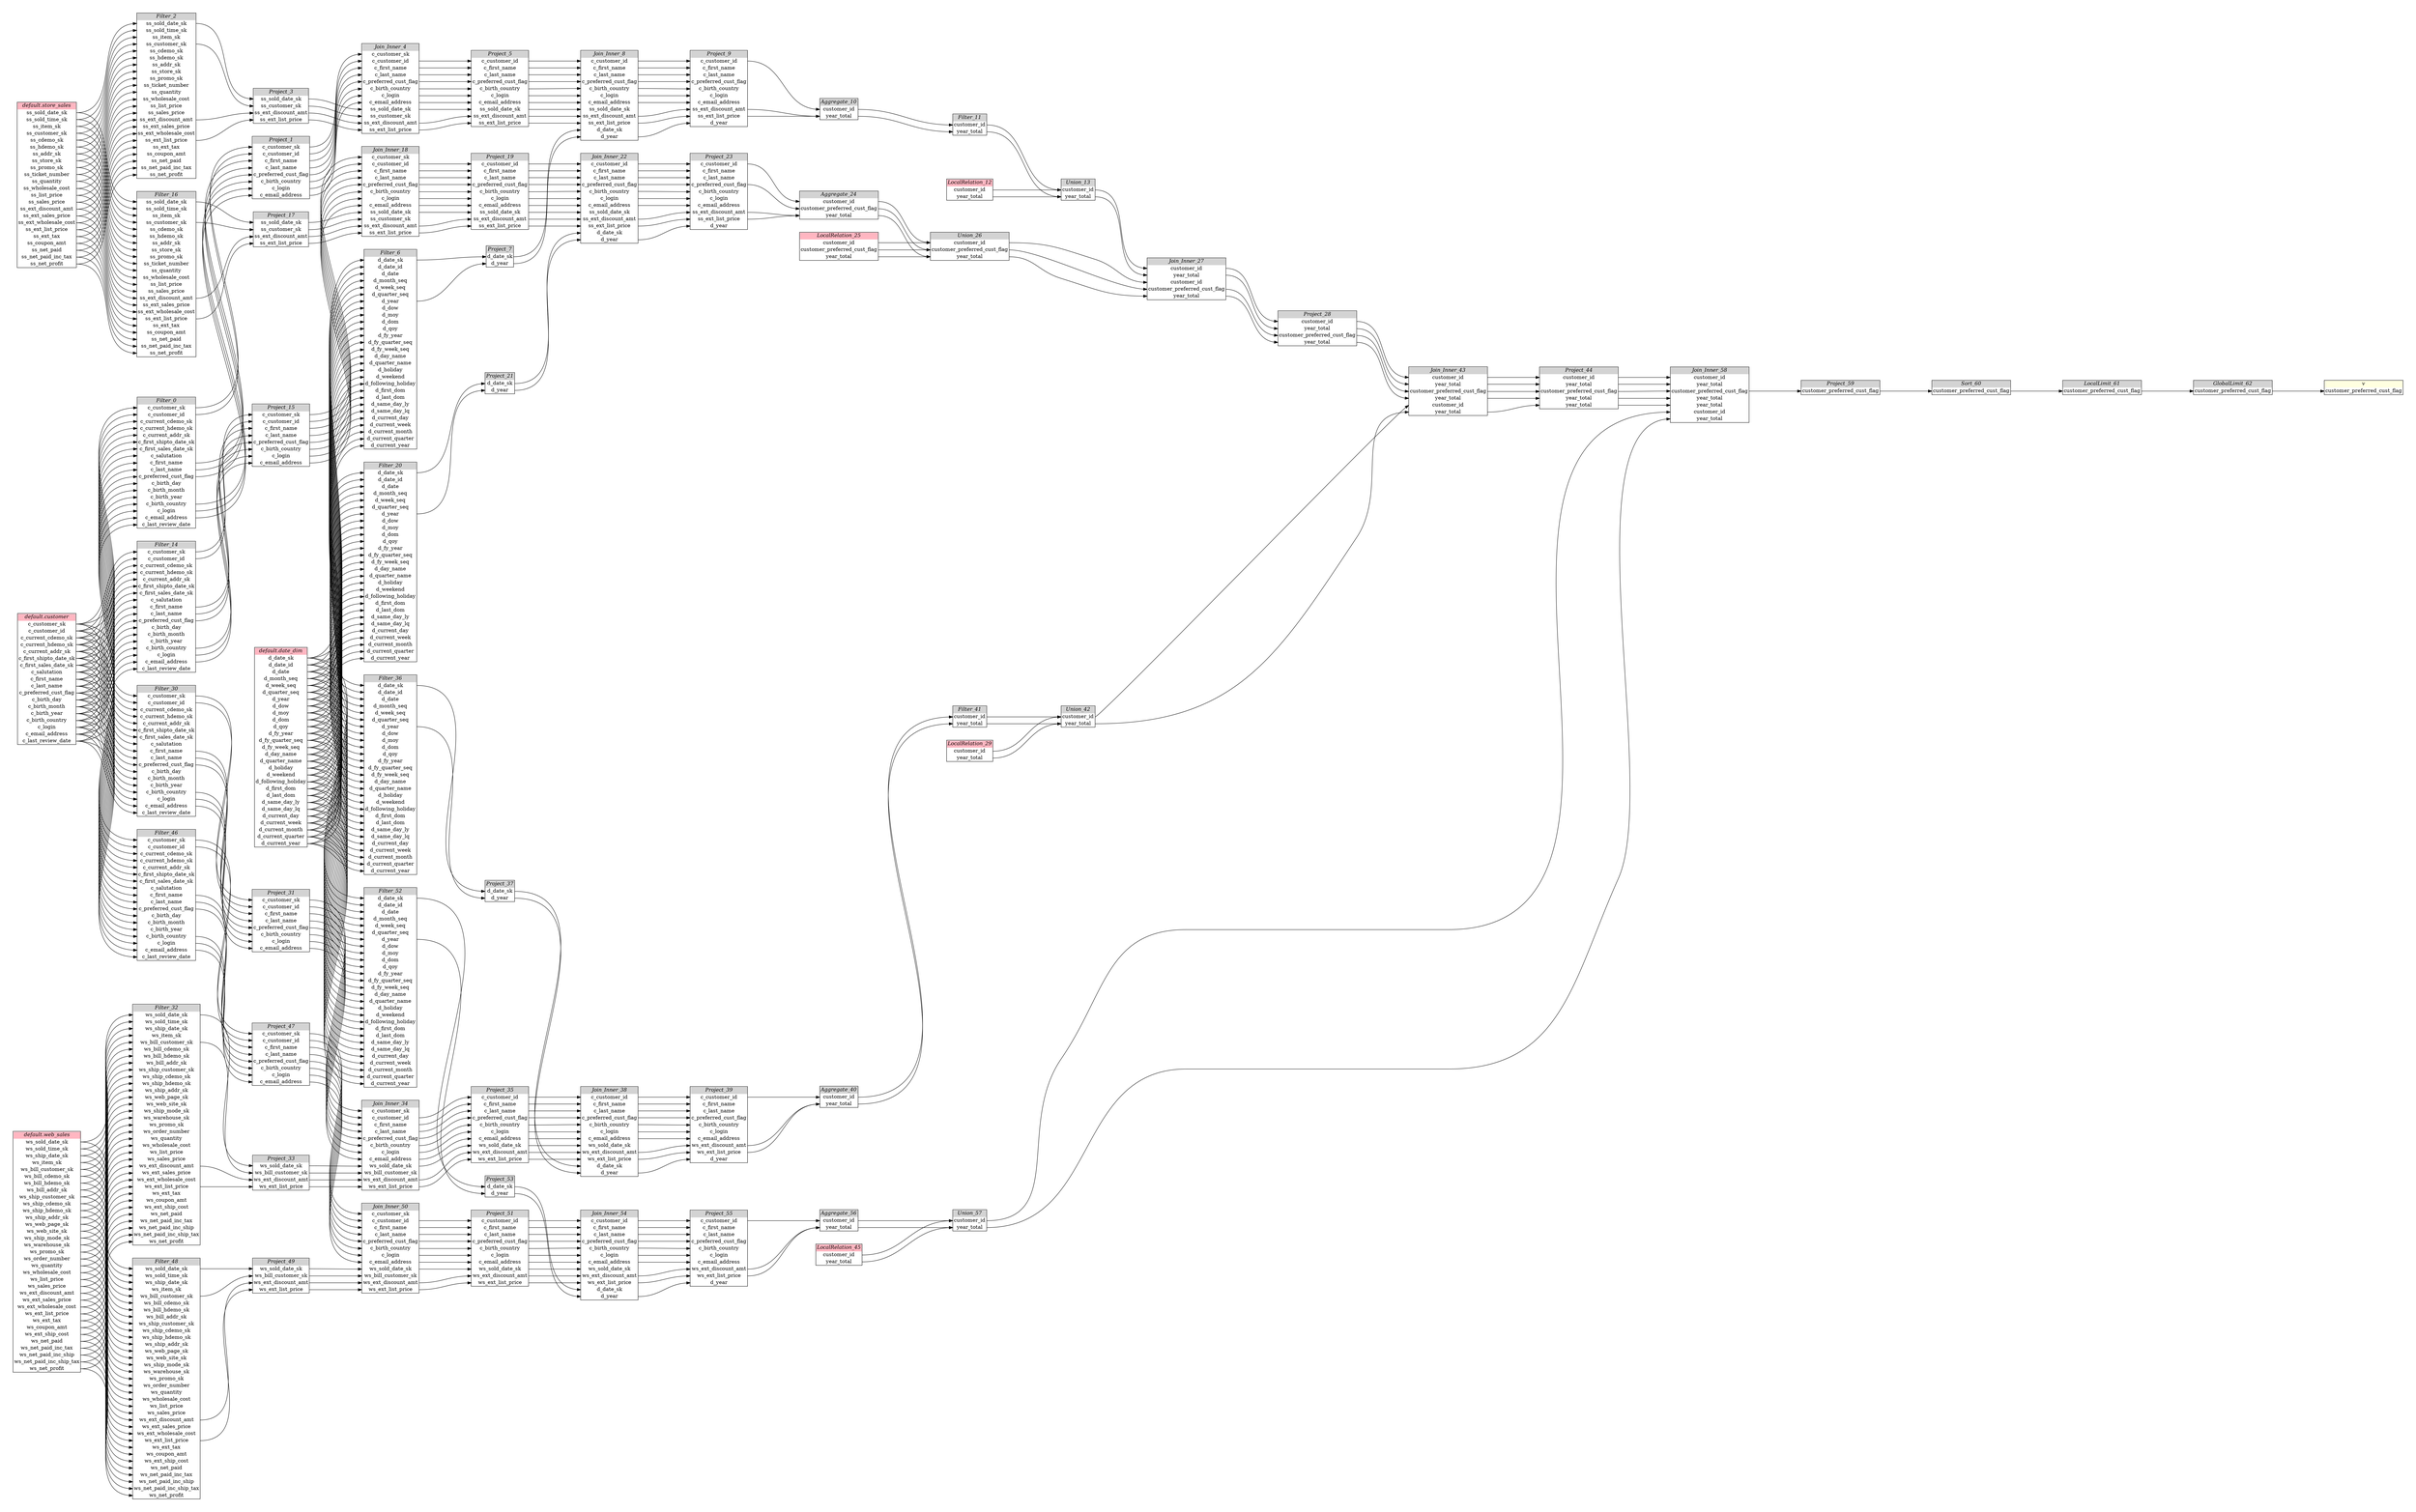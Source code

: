 // Automatically generated by TPCDSFlowTestSuite


digraph {
  graph [pad="0.5", nodesep="0.5", ranksep="2", fontname="Helvetica"];
  node [shape=plain]
  rankdir=LR;

  
"Aggregate_10" [label=<
<table border="1" cellborder="0" cellspacing="0">
  <tr><td bgcolor="lightgray" port="nodeName"><i>Aggregate_10</i></td></tr>
  <tr><td port="0">customer_id</td></tr>
<tr><td port="1">year_total</td></tr>
</table>>];
     

"Aggregate_24" [label=<
<table border="1" cellborder="0" cellspacing="0">
  <tr><td bgcolor="lightgray" port="nodeName"><i>Aggregate_24</i></td></tr>
  <tr><td port="0">customer_id</td></tr>
<tr><td port="1">customer_preferred_cust_flag</td></tr>
<tr><td port="2">year_total</td></tr>
</table>>];
     

"Aggregate_40" [label=<
<table border="1" cellborder="0" cellspacing="0">
  <tr><td bgcolor="lightgray" port="nodeName"><i>Aggregate_40</i></td></tr>
  <tr><td port="0">customer_id</td></tr>
<tr><td port="1">year_total</td></tr>
</table>>];
     

"Aggregate_56" [label=<
<table border="1" cellborder="0" cellspacing="0">
  <tr><td bgcolor="lightgray" port="nodeName"><i>Aggregate_56</i></td></tr>
  <tr><td port="0">customer_id</td></tr>
<tr><td port="1">year_total</td></tr>
</table>>];
     

"Filter_0" [label=<
<table border="1" cellborder="0" cellspacing="0">
  <tr><td bgcolor="lightgray" port="nodeName"><i>Filter_0</i></td></tr>
  <tr><td port="0">c_customer_sk</td></tr>
<tr><td port="1">c_customer_id</td></tr>
<tr><td port="2">c_current_cdemo_sk</td></tr>
<tr><td port="3">c_current_hdemo_sk</td></tr>
<tr><td port="4">c_current_addr_sk</td></tr>
<tr><td port="5">c_first_shipto_date_sk</td></tr>
<tr><td port="6">c_first_sales_date_sk</td></tr>
<tr><td port="7">c_salutation</td></tr>
<tr><td port="8">c_first_name</td></tr>
<tr><td port="9">c_last_name</td></tr>
<tr><td port="10">c_preferred_cust_flag</td></tr>
<tr><td port="11">c_birth_day</td></tr>
<tr><td port="12">c_birth_month</td></tr>
<tr><td port="13">c_birth_year</td></tr>
<tr><td port="14">c_birth_country</td></tr>
<tr><td port="15">c_login</td></tr>
<tr><td port="16">c_email_address</td></tr>
<tr><td port="17">c_last_review_date</td></tr>
</table>>];
     

"Filter_11" [label=<
<table border="1" cellborder="0" cellspacing="0">
  <tr><td bgcolor="lightgray" port="nodeName"><i>Filter_11</i></td></tr>
  <tr><td port="0">customer_id</td></tr>
<tr><td port="1">year_total</td></tr>
</table>>];
     

"Filter_14" [label=<
<table border="1" cellborder="0" cellspacing="0">
  <tr><td bgcolor="lightgray" port="nodeName"><i>Filter_14</i></td></tr>
  <tr><td port="0">c_customer_sk</td></tr>
<tr><td port="1">c_customer_id</td></tr>
<tr><td port="2">c_current_cdemo_sk</td></tr>
<tr><td port="3">c_current_hdemo_sk</td></tr>
<tr><td port="4">c_current_addr_sk</td></tr>
<tr><td port="5">c_first_shipto_date_sk</td></tr>
<tr><td port="6">c_first_sales_date_sk</td></tr>
<tr><td port="7">c_salutation</td></tr>
<tr><td port="8">c_first_name</td></tr>
<tr><td port="9">c_last_name</td></tr>
<tr><td port="10">c_preferred_cust_flag</td></tr>
<tr><td port="11">c_birth_day</td></tr>
<tr><td port="12">c_birth_month</td></tr>
<tr><td port="13">c_birth_year</td></tr>
<tr><td port="14">c_birth_country</td></tr>
<tr><td port="15">c_login</td></tr>
<tr><td port="16">c_email_address</td></tr>
<tr><td port="17">c_last_review_date</td></tr>
</table>>];
     

"Filter_16" [label=<
<table border="1" cellborder="0" cellspacing="0">
  <tr><td bgcolor="lightgray" port="nodeName"><i>Filter_16</i></td></tr>
  <tr><td port="0">ss_sold_date_sk</td></tr>
<tr><td port="1">ss_sold_time_sk</td></tr>
<tr><td port="2">ss_item_sk</td></tr>
<tr><td port="3">ss_customer_sk</td></tr>
<tr><td port="4">ss_cdemo_sk</td></tr>
<tr><td port="5">ss_hdemo_sk</td></tr>
<tr><td port="6">ss_addr_sk</td></tr>
<tr><td port="7">ss_store_sk</td></tr>
<tr><td port="8">ss_promo_sk</td></tr>
<tr><td port="9">ss_ticket_number</td></tr>
<tr><td port="10">ss_quantity</td></tr>
<tr><td port="11">ss_wholesale_cost</td></tr>
<tr><td port="12">ss_list_price</td></tr>
<tr><td port="13">ss_sales_price</td></tr>
<tr><td port="14">ss_ext_discount_amt</td></tr>
<tr><td port="15">ss_ext_sales_price</td></tr>
<tr><td port="16">ss_ext_wholesale_cost</td></tr>
<tr><td port="17">ss_ext_list_price</td></tr>
<tr><td port="18">ss_ext_tax</td></tr>
<tr><td port="19">ss_coupon_amt</td></tr>
<tr><td port="20">ss_net_paid</td></tr>
<tr><td port="21">ss_net_paid_inc_tax</td></tr>
<tr><td port="22">ss_net_profit</td></tr>
</table>>];
     

"Filter_2" [label=<
<table border="1" cellborder="0" cellspacing="0">
  <tr><td bgcolor="lightgray" port="nodeName"><i>Filter_2</i></td></tr>
  <tr><td port="0">ss_sold_date_sk</td></tr>
<tr><td port="1">ss_sold_time_sk</td></tr>
<tr><td port="2">ss_item_sk</td></tr>
<tr><td port="3">ss_customer_sk</td></tr>
<tr><td port="4">ss_cdemo_sk</td></tr>
<tr><td port="5">ss_hdemo_sk</td></tr>
<tr><td port="6">ss_addr_sk</td></tr>
<tr><td port="7">ss_store_sk</td></tr>
<tr><td port="8">ss_promo_sk</td></tr>
<tr><td port="9">ss_ticket_number</td></tr>
<tr><td port="10">ss_quantity</td></tr>
<tr><td port="11">ss_wholesale_cost</td></tr>
<tr><td port="12">ss_list_price</td></tr>
<tr><td port="13">ss_sales_price</td></tr>
<tr><td port="14">ss_ext_discount_amt</td></tr>
<tr><td port="15">ss_ext_sales_price</td></tr>
<tr><td port="16">ss_ext_wholesale_cost</td></tr>
<tr><td port="17">ss_ext_list_price</td></tr>
<tr><td port="18">ss_ext_tax</td></tr>
<tr><td port="19">ss_coupon_amt</td></tr>
<tr><td port="20">ss_net_paid</td></tr>
<tr><td port="21">ss_net_paid_inc_tax</td></tr>
<tr><td port="22">ss_net_profit</td></tr>
</table>>];
     

"Filter_20" [label=<
<table border="1" cellborder="0" cellspacing="0">
  <tr><td bgcolor="lightgray" port="nodeName"><i>Filter_20</i></td></tr>
  <tr><td port="0">d_date_sk</td></tr>
<tr><td port="1">d_date_id</td></tr>
<tr><td port="2">d_date</td></tr>
<tr><td port="3">d_month_seq</td></tr>
<tr><td port="4">d_week_seq</td></tr>
<tr><td port="5">d_quarter_seq</td></tr>
<tr><td port="6">d_year</td></tr>
<tr><td port="7">d_dow</td></tr>
<tr><td port="8">d_moy</td></tr>
<tr><td port="9">d_dom</td></tr>
<tr><td port="10">d_qoy</td></tr>
<tr><td port="11">d_fy_year</td></tr>
<tr><td port="12">d_fy_quarter_seq</td></tr>
<tr><td port="13">d_fy_week_seq</td></tr>
<tr><td port="14">d_day_name</td></tr>
<tr><td port="15">d_quarter_name</td></tr>
<tr><td port="16">d_holiday</td></tr>
<tr><td port="17">d_weekend</td></tr>
<tr><td port="18">d_following_holiday</td></tr>
<tr><td port="19">d_first_dom</td></tr>
<tr><td port="20">d_last_dom</td></tr>
<tr><td port="21">d_same_day_ly</td></tr>
<tr><td port="22">d_same_day_lq</td></tr>
<tr><td port="23">d_current_day</td></tr>
<tr><td port="24">d_current_week</td></tr>
<tr><td port="25">d_current_month</td></tr>
<tr><td port="26">d_current_quarter</td></tr>
<tr><td port="27">d_current_year</td></tr>
</table>>];
     

"Filter_30" [label=<
<table border="1" cellborder="0" cellspacing="0">
  <tr><td bgcolor="lightgray" port="nodeName"><i>Filter_30</i></td></tr>
  <tr><td port="0">c_customer_sk</td></tr>
<tr><td port="1">c_customer_id</td></tr>
<tr><td port="2">c_current_cdemo_sk</td></tr>
<tr><td port="3">c_current_hdemo_sk</td></tr>
<tr><td port="4">c_current_addr_sk</td></tr>
<tr><td port="5">c_first_shipto_date_sk</td></tr>
<tr><td port="6">c_first_sales_date_sk</td></tr>
<tr><td port="7">c_salutation</td></tr>
<tr><td port="8">c_first_name</td></tr>
<tr><td port="9">c_last_name</td></tr>
<tr><td port="10">c_preferred_cust_flag</td></tr>
<tr><td port="11">c_birth_day</td></tr>
<tr><td port="12">c_birth_month</td></tr>
<tr><td port="13">c_birth_year</td></tr>
<tr><td port="14">c_birth_country</td></tr>
<tr><td port="15">c_login</td></tr>
<tr><td port="16">c_email_address</td></tr>
<tr><td port="17">c_last_review_date</td></tr>
</table>>];
     

"Filter_32" [label=<
<table border="1" cellborder="0" cellspacing="0">
  <tr><td bgcolor="lightgray" port="nodeName"><i>Filter_32</i></td></tr>
  <tr><td port="0">ws_sold_date_sk</td></tr>
<tr><td port="1">ws_sold_time_sk</td></tr>
<tr><td port="2">ws_ship_date_sk</td></tr>
<tr><td port="3">ws_item_sk</td></tr>
<tr><td port="4">ws_bill_customer_sk</td></tr>
<tr><td port="5">ws_bill_cdemo_sk</td></tr>
<tr><td port="6">ws_bill_hdemo_sk</td></tr>
<tr><td port="7">ws_bill_addr_sk</td></tr>
<tr><td port="8">ws_ship_customer_sk</td></tr>
<tr><td port="9">ws_ship_cdemo_sk</td></tr>
<tr><td port="10">ws_ship_hdemo_sk</td></tr>
<tr><td port="11">ws_ship_addr_sk</td></tr>
<tr><td port="12">ws_web_page_sk</td></tr>
<tr><td port="13">ws_web_site_sk</td></tr>
<tr><td port="14">ws_ship_mode_sk</td></tr>
<tr><td port="15">ws_warehouse_sk</td></tr>
<tr><td port="16">ws_promo_sk</td></tr>
<tr><td port="17">ws_order_number</td></tr>
<tr><td port="18">ws_quantity</td></tr>
<tr><td port="19">ws_wholesale_cost</td></tr>
<tr><td port="20">ws_list_price</td></tr>
<tr><td port="21">ws_sales_price</td></tr>
<tr><td port="22">ws_ext_discount_amt</td></tr>
<tr><td port="23">ws_ext_sales_price</td></tr>
<tr><td port="24">ws_ext_wholesale_cost</td></tr>
<tr><td port="25">ws_ext_list_price</td></tr>
<tr><td port="26">ws_ext_tax</td></tr>
<tr><td port="27">ws_coupon_amt</td></tr>
<tr><td port="28">ws_ext_ship_cost</td></tr>
<tr><td port="29">ws_net_paid</td></tr>
<tr><td port="30">ws_net_paid_inc_tax</td></tr>
<tr><td port="31">ws_net_paid_inc_ship</td></tr>
<tr><td port="32">ws_net_paid_inc_ship_tax</td></tr>
<tr><td port="33">ws_net_profit</td></tr>
</table>>];
     

"Filter_36" [label=<
<table border="1" cellborder="0" cellspacing="0">
  <tr><td bgcolor="lightgray" port="nodeName"><i>Filter_36</i></td></tr>
  <tr><td port="0">d_date_sk</td></tr>
<tr><td port="1">d_date_id</td></tr>
<tr><td port="2">d_date</td></tr>
<tr><td port="3">d_month_seq</td></tr>
<tr><td port="4">d_week_seq</td></tr>
<tr><td port="5">d_quarter_seq</td></tr>
<tr><td port="6">d_year</td></tr>
<tr><td port="7">d_dow</td></tr>
<tr><td port="8">d_moy</td></tr>
<tr><td port="9">d_dom</td></tr>
<tr><td port="10">d_qoy</td></tr>
<tr><td port="11">d_fy_year</td></tr>
<tr><td port="12">d_fy_quarter_seq</td></tr>
<tr><td port="13">d_fy_week_seq</td></tr>
<tr><td port="14">d_day_name</td></tr>
<tr><td port="15">d_quarter_name</td></tr>
<tr><td port="16">d_holiday</td></tr>
<tr><td port="17">d_weekend</td></tr>
<tr><td port="18">d_following_holiday</td></tr>
<tr><td port="19">d_first_dom</td></tr>
<tr><td port="20">d_last_dom</td></tr>
<tr><td port="21">d_same_day_ly</td></tr>
<tr><td port="22">d_same_day_lq</td></tr>
<tr><td port="23">d_current_day</td></tr>
<tr><td port="24">d_current_week</td></tr>
<tr><td port="25">d_current_month</td></tr>
<tr><td port="26">d_current_quarter</td></tr>
<tr><td port="27">d_current_year</td></tr>
</table>>];
     

"Filter_41" [label=<
<table border="1" cellborder="0" cellspacing="0">
  <tr><td bgcolor="lightgray" port="nodeName"><i>Filter_41</i></td></tr>
  <tr><td port="0">customer_id</td></tr>
<tr><td port="1">year_total</td></tr>
</table>>];
     

"Filter_46" [label=<
<table border="1" cellborder="0" cellspacing="0">
  <tr><td bgcolor="lightgray" port="nodeName"><i>Filter_46</i></td></tr>
  <tr><td port="0">c_customer_sk</td></tr>
<tr><td port="1">c_customer_id</td></tr>
<tr><td port="2">c_current_cdemo_sk</td></tr>
<tr><td port="3">c_current_hdemo_sk</td></tr>
<tr><td port="4">c_current_addr_sk</td></tr>
<tr><td port="5">c_first_shipto_date_sk</td></tr>
<tr><td port="6">c_first_sales_date_sk</td></tr>
<tr><td port="7">c_salutation</td></tr>
<tr><td port="8">c_first_name</td></tr>
<tr><td port="9">c_last_name</td></tr>
<tr><td port="10">c_preferred_cust_flag</td></tr>
<tr><td port="11">c_birth_day</td></tr>
<tr><td port="12">c_birth_month</td></tr>
<tr><td port="13">c_birth_year</td></tr>
<tr><td port="14">c_birth_country</td></tr>
<tr><td port="15">c_login</td></tr>
<tr><td port="16">c_email_address</td></tr>
<tr><td port="17">c_last_review_date</td></tr>
</table>>];
     

"Filter_48" [label=<
<table border="1" cellborder="0" cellspacing="0">
  <tr><td bgcolor="lightgray" port="nodeName"><i>Filter_48</i></td></tr>
  <tr><td port="0">ws_sold_date_sk</td></tr>
<tr><td port="1">ws_sold_time_sk</td></tr>
<tr><td port="2">ws_ship_date_sk</td></tr>
<tr><td port="3">ws_item_sk</td></tr>
<tr><td port="4">ws_bill_customer_sk</td></tr>
<tr><td port="5">ws_bill_cdemo_sk</td></tr>
<tr><td port="6">ws_bill_hdemo_sk</td></tr>
<tr><td port="7">ws_bill_addr_sk</td></tr>
<tr><td port="8">ws_ship_customer_sk</td></tr>
<tr><td port="9">ws_ship_cdemo_sk</td></tr>
<tr><td port="10">ws_ship_hdemo_sk</td></tr>
<tr><td port="11">ws_ship_addr_sk</td></tr>
<tr><td port="12">ws_web_page_sk</td></tr>
<tr><td port="13">ws_web_site_sk</td></tr>
<tr><td port="14">ws_ship_mode_sk</td></tr>
<tr><td port="15">ws_warehouse_sk</td></tr>
<tr><td port="16">ws_promo_sk</td></tr>
<tr><td port="17">ws_order_number</td></tr>
<tr><td port="18">ws_quantity</td></tr>
<tr><td port="19">ws_wholesale_cost</td></tr>
<tr><td port="20">ws_list_price</td></tr>
<tr><td port="21">ws_sales_price</td></tr>
<tr><td port="22">ws_ext_discount_amt</td></tr>
<tr><td port="23">ws_ext_sales_price</td></tr>
<tr><td port="24">ws_ext_wholesale_cost</td></tr>
<tr><td port="25">ws_ext_list_price</td></tr>
<tr><td port="26">ws_ext_tax</td></tr>
<tr><td port="27">ws_coupon_amt</td></tr>
<tr><td port="28">ws_ext_ship_cost</td></tr>
<tr><td port="29">ws_net_paid</td></tr>
<tr><td port="30">ws_net_paid_inc_tax</td></tr>
<tr><td port="31">ws_net_paid_inc_ship</td></tr>
<tr><td port="32">ws_net_paid_inc_ship_tax</td></tr>
<tr><td port="33">ws_net_profit</td></tr>
</table>>];
     

"Filter_52" [label=<
<table border="1" cellborder="0" cellspacing="0">
  <tr><td bgcolor="lightgray" port="nodeName"><i>Filter_52</i></td></tr>
  <tr><td port="0">d_date_sk</td></tr>
<tr><td port="1">d_date_id</td></tr>
<tr><td port="2">d_date</td></tr>
<tr><td port="3">d_month_seq</td></tr>
<tr><td port="4">d_week_seq</td></tr>
<tr><td port="5">d_quarter_seq</td></tr>
<tr><td port="6">d_year</td></tr>
<tr><td port="7">d_dow</td></tr>
<tr><td port="8">d_moy</td></tr>
<tr><td port="9">d_dom</td></tr>
<tr><td port="10">d_qoy</td></tr>
<tr><td port="11">d_fy_year</td></tr>
<tr><td port="12">d_fy_quarter_seq</td></tr>
<tr><td port="13">d_fy_week_seq</td></tr>
<tr><td port="14">d_day_name</td></tr>
<tr><td port="15">d_quarter_name</td></tr>
<tr><td port="16">d_holiday</td></tr>
<tr><td port="17">d_weekend</td></tr>
<tr><td port="18">d_following_holiday</td></tr>
<tr><td port="19">d_first_dom</td></tr>
<tr><td port="20">d_last_dom</td></tr>
<tr><td port="21">d_same_day_ly</td></tr>
<tr><td port="22">d_same_day_lq</td></tr>
<tr><td port="23">d_current_day</td></tr>
<tr><td port="24">d_current_week</td></tr>
<tr><td port="25">d_current_month</td></tr>
<tr><td port="26">d_current_quarter</td></tr>
<tr><td port="27">d_current_year</td></tr>
</table>>];
     

"Filter_6" [label=<
<table border="1" cellborder="0" cellspacing="0">
  <tr><td bgcolor="lightgray" port="nodeName"><i>Filter_6</i></td></tr>
  <tr><td port="0">d_date_sk</td></tr>
<tr><td port="1">d_date_id</td></tr>
<tr><td port="2">d_date</td></tr>
<tr><td port="3">d_month_seq</td></tr>
<tr><td port="4">d_week_seq</td></tr>
<tr><td port="5">d_quarter_seq</td></tr>
<tr><td port="6">d_year</td></tr>
<tr><td port="7">d_dow</td></tr>
<tr><td port="8">d_moy</td></tr>
<tr><td port="9">d_dom</td></tr>
<tr><td port="10">d_qoy</td></tr>
<tr><td port="11">d_fy_year</td></tr>
<tr><td port="12">d_fy_quarter_seq</td></tr>
<tr><td port="13">d_fy_week_seq</td></tr>
<tr><td port="14">d_day_name</td></tr>
<tr><td port="15">d_quarter_name</td></tr>
<tr><td port="16">d_holiday</td></tr>
<tr><td port="17">d_weekend</td></tr>
<tr><td port="18">d_following_holiday</td></tr>
<tr><td port="19">d_first_dom</td></tr>
<tr><td port="20">d_last_dom</td></tr>
<tr><td port="21">d_same_day_ly</td></tr>
<tr><td port="22">d_same_day_lq</td></tr>
<tr><td port="23">d_current_day</td></tr>
<tr><td port="24">d_current_week</td></tr>
<tr><td port="25">d_current_month</td></tr>
<tr><td port="26">d_current_quarter</td></tr>
<tr><td port="27">d_current_year</td></tr>
</table>>];
     

"GlobalLimit_62" [label=<
<table border="1" cellborder="0" cellspacing="0">
  <tr><td bgcolor="lightgray" port="nodeName"><i>GlobalLimit_62</i></td></tr>
  <tr><td port="0">customer_preferred_cust_flag</td></tr>
</table>>];
     

"Join_Inner_18" [label=<
<table border="1" cellborder="0" cellspacing="0">
  <tr><td bgcolor="lightgray" port="nodeName"><i>Join_Inner_18</i></td></tr>
  <tr><td port="0">c_customer_sk</td></tr>
<tr><td port="1">c_customer_id</td></tr>
<tr><td port="2">c_first_name</td></tr>
<tr><td port="3">c_last_name</td></tr>
<tr><td port="4">c_preferred_cust_flag</td></tr>
<tr><td port="5">c_birth_country</td></tr>
<tr><td port="6">c_login</td></tr>
<tr><td port="7">c_email_address</td></tr>
<tr><td port="8">ss_sold_date_sk</td></tr>
<tr><td port="9">ss_customer_sk</td></tr>
<tr><td port="10">ss_ext_discount_amt</td></tr>
<tr><td port="11">ss_ext_list_price</td></tr>
</table>>];
     

"Join_Inner_22" [label=<
<table border="1" cellborder="0" cellspacing="0">
  <tr><td bgcolor="lightgray" port="nodeName"><i>Join_Inner_22</i></td></tr>
  <tr><td port="0">c_customer_id</td></tr>
<tr><td port="1">c_first_name</td></tr>
<tr><td port="2">c_last_name</td></tr>
<tr><td port="3">c_preferred_cust_flag</td></tr>
<tr><td port="4">c_birth_country</td></tr>
<tr><td port="5">c_login</td></tr>
<tr><td port="6">c_email_address</td></tr>
<tr><td port="7">ss_sold_date_sk</td></tr>
<tr><td port="8">ss_ext_discount_amt</td></tr>
<tr><td port="9">ss_ext_list_price</td></tr>
<tr><td port="10">d_date_sk</td></tr>
<tr><td port="11">d_year</td></tr>
</table>>];
     

"Join_Inner_27" [label=<
<table border="1" cellborder="0" cellspacing="0">
  <tr><td bgcolor="lightgray" port="nodeName"><i>Join_Inner_27</i></td></tr>
  <tr><td port="0">customer_id</td></tr>
<tr><td port="1">year_total</td></tr>
<tr><td port="2">customer_id</td></tr>
<tr><td port="3">customer_preferred_cust_flag</td></tr>
<tr><td port="4">year_total</td></tr>
</table>>];
     

"Join_Inner_34" [label=<
<table border="1" cellborder="0" cellspacing="0">
  <tr><td bgcolor="lightgray" port="nodeName"><i>Join_Inner_34</i></td></tr>
  <tr><td port="0">c_customer_sk</td></tr>
<tr><td port="1">c_customer_id</td></tr>
<tr><td port="2">c_first_name</td></tr>
<tr><td port="3">c_last_name</td></tr>
<tr><td port="4">c_preferred_cust_flag</td></tr>
<tr><td port="5">c_birth_country</td></tr>
<tr><td port="6">c_login</td></tr>
<tr><td port="7">c_email_address</td></tr>
<tr><td port="8">ws_sold_date_sk</td></tr>
<tr><td port="9">ws_bill_customer_sk</td></tr>
<tr><td port="10">ws_ext_discount_amt</td></tr>
<tr><td port="11">ws_ext_list_price</td></tr>
</table>>];
     

"Join_Inner_38" [label=<
<table border="1" cellborder="0" cellspacing="0">
  <tr><td bgcolor="lightgray" port="nodeName"><i>Join_Inner_38</i></td></tr>
  <tr><td port="0">c_customer_id</td></tr>
<tr><td port="1">c_first_name</td></tr>
<tr><td port="2">c_last_name</td></tr>
<tr><td port="3">c_preferred_cust_flag</td></tr>
<tr><td port="4">c_birth_country</td></tr>
<tr><td port="5">c_login</td></tr>
<tr><td port="6">c_email_address</td></tr>
<tr><td port="7">ws_sold_date_sk</td></tr>
<tr><td port="8">ws_ext_discount_amt</td></tr>
<tr><td port="9">ws_ext_list_price</td></tr>
<tr><td port="10">d_date_sk</td></tr>
<tr><td port="11">d_year</td></tr>
</table>>];
     

"Join_Inner_4" [label=<
<table border="1" cellborder="0" cellspacing="0">
  <tr><td bgcolor="lightgray" port="nodeName"><i>Join_Inner_4</i></td></tr>
  <tr><td port="0">c_customer_sk</td></tr>
<tr><td port="1">c_customer_id</td></tr>
<tr><td port="2">c_first_name</td></tr>
<tr><td port="3">c_last_name</td></tr>
<tr><td port="4">c_preferred_cust_flag</td></tr>
<tr><td port="5">c_birth_country</td></tr>
<tr><td port="6">c_login</td></tr>
<tr><td port="7">c_email_address</td></tr>
<tr><td port="8">ss_sold_date_sk</td></tr>
<tr><td port="9">ss_customer_sk</td></tr>
<tr><td port="10">ss_ext_discount_amt</td></tr>
<tr><td port="11">ss_ext_list_price</td></tr>
</table>>];
     

"Join_Inner_43" [label=<
<table border="1" cellborder="0" cellspacing="0">
  <tr><td bgcolor="lightgray" port="nodeName"><i>Join_Inner_43</i></td></tr>
  <tr><td port="0">customer_id</td></tr>
<tr><td port="1">year_total</td></tr>
<tr><td port="2">customer_preferred_cust_flag</td></tr>
<tr><td port="3">year_total</td></tr>
<tr><td port="4">customer_id</td></tr>
<tr><td port="5">year_total</td></tr>
</table>>];
     

"Join_Inner_50" [label=<
<table border="1" cellborder="0" cellspacing="0">
  <tr><td bgcolor="lightgray" port="nodeName"><i>Join_Inner_50</i></td></tr>
  <tr><td port="0">c_customer_sk</td></tr>
<tr><td port="1">c_customer_id</td></tr>
<tr><td port="2">c_first_name</td></tr>
<tr><td port="3">c_last_name</td></tr>
<tr><td port="4">c_preferred_cust_flag</td></tr>
<tr><td port="5">c_birth_country</td></tr>
<tr><td port="6">c_login</td></tr>
<tr><td port="7">c_email_address</td></tr>
<tr><td port="8">ws_sold_date_sk</td></tr>
<tr><td port="9">ws_bill_customer_sk</td></tr>
<tr><td port="10">ws_ext_discount_amt</td></tr>
<tr><td port="11">ws_ext_list_price</td></tr>
</table>>];
     

"Join_Inner_54" [label=<
<table border="1" cellborder="0" cellspacing="0">
  <tr><td bgcolor="lightgray" port="nodeName"><i>Join_Inner_54</i></td></tr>
  <tr><td port="0">c_customer_id</td></tr>
<tr><td port="1">c_first_name</td></tr>
<tr><td port="2">c_last_name</td></tr>
<tr><td port="3">c_preferred_cust_flag</td></tr>
<tr><td port="4">c_birth_country</td></tr>
<tr><td port="5">c_login</td></tr>
<tr><td port="6">c_email_address</td></tr>
<tr><td port="7">ws_sold_date_sk</td></tr>
<tr><td port="8">ws_ext_discount_amt</td></tr>
<tr><td port="9">ws_ext_list_price</td></tr>
<tr><td port="10">d_date_sk</td></tr>
<tr><td port="11">d_year</td></tr>
</table>>];
     

"Join_Inner_58" [label=<
<table border="1" cellborder="0" cellspacing="0">
  <tr><td bgcolor="lightgray" port="nodeName"><i>Join_Inner_58</i></td></tr>
  <tr><td port="0">customer_id</td></tr>
<tr><td port="1">year_total</td></tr>
<tr><td port="2">customer_preferred_cust_flag</td></tr>
<tr><td port="3">year_total</td></tr>
<tr><td port="4">year_total</td></tr>
<tr><td port="5">customer_id</td></tr>
<tr><td port="6">year_total</td></tr>
</table>>];
     

"Join_Inner_8" [label=<
<table border="1" cellborder="0" cellspacing="0">
  <tr><td bgcolor="lightgray" port="nodeName"><i>Join_Inner_8</i></td></tr>
  <tr><td port="0">c_customer_id</td></tr>
<tr><td port="1">c_first_name</td></tr>
<tr><td port="2">c_last_name</td></tr>
<tr><td port="3">c_preferred_cust_flag</td></tr>
<tr><td port="4">c_birth_country</td></tr>
<tr><td port="5">c_login</td></tr>
<tr><td port="6">c_email_address</td></tr>
<tr><td port="7">ss_sold_date_sk</td></tr>
<tr><td port="8">ss_ext_discount_amt</td></tr>
<tr><td port="9">ss_ext_list_price</td></tr>
<tr><td port="10">d_date_sk</td></tr>
<tr><td port="11">d_year</td></tr>
</table>>];
     

"LocalLimit_61" [label=<
<table border="1" cellborder="0" cellspacing="0">
  <tr><td bgcolor="lightgray" port="nodeName"><i>LocalLimit_61</i></td></tr>
  <tr><td port="0">customer_preferred_cust_flag</td></tr>
</table>>];
     

"LocalRelation_12" [label=<
<table border="1" cellborder="0" cellspacing="0">
  <tr><td bgcolor="lightpink" port="nodeName"><i>LocalRelation_12</i></td></tr>
  <tr><td port="0">customer_id</td></tr>
<tr><td port="1">year_total</td></tr>
</table>>];
     

"LocalRelation_25" [label=<
<table border="1" cellborder="0" cellspacing="0">
  <tr><td bgcolor="lightpink" port="nodeName"><i>LocalRelation_25</i></td></tr>
  <tr><td port="0">customer_id</td></tr>
<tr><td port="1">customer_preferred_cust_flag</td></tr>
<tr><td port="2">year_total</td></tr>
</table>>];
     

"LocalRelation_29" [label=<
<table border="1" cellborder="0" cellspacing="0">
  <tr><td bgcolor="lightpink" port="nodeName"><i>LocalRelation_29</i></td></tr>
  <tr><td port="0">customer_id</td></tr>
<tr><td port="1">year_total</td></tr>
</table>>];
     

"LocalRelation_45" [label=<
<table border="1" cellborder="0" cellspacing="0">
  <tr><td bgcolor="lightpink" port="nodeName"><i>LocalRelation_45</i></td></tr>
  <tr><td port="0">customer_id</td></tr>
<tr><td port="1">year_total</td></tr>
</table>>];
     

"Project_1" [label=<
<table border="1" cellborder="0" cellspacing="0">
  <tr><td bgcolor="lightgray" port="nodeName"><i>Project_1</i></td></tr>
  <tr><td port="0">c_customer_sk</td></tr>
<tr><td port="1">c_customer_id</td></tr>
<tr><td port="2">c_first_name</td></tr>
<tr><td port="3">c_last_name</td></tr>
<tr><td port="4">c_preferred_cust_flag</td></tr>
<tr><td port="5">c_birth_country</td></tr>
<tr><td port="6">c_login</td></tr>
<tr><td port="7">c_email_address</td></tr>
</table>>];
     

"Project_15" [label=<
<table border="1" cellborder="0" cellspacing="0">
  <tr><td bgcolor="lightgray" port="nodeName"><i>Project_15</i></td></tr>
  <tr><td port="0">c_customer_sk</td></tr>
<tr><td port="1">c_customer_id</td></tr>
<tr><td port="2">c_first_name</td></tr>
<tr><td port="3">c_last_name</td></tr>
<tr><td port="4">c_preferred_cust_flag</td></tr>
<tr><td port="5">c_birth_country</td></tr>
<tr><td port="6">c_login</td></tr>
<tr><td port="7">c_email_address</td></tr>
</table>>];
     

"Project_17" [label=<
<table border="1" cellborder="0" cellspacing="0">
  <tr><td bgcolor="lightgray" port="nodeName"><i>Project_17</i></td></tr>
  <tr><td port="0">ss_sold_date_sk</td></tr>
<tr><td port="1">ss_customer_sk</td></tr>
<tr><td port="2">ss_ext_discount_amt</td></tr>
<tr><td port="3">ss_ext_list_price</td></tr>
</table>>];
     

"Project_19" [label=<
<table border="1" cellborder="0" cellspacing="0">
  <tr><td bgcolor="lightgray" port="nodeName"><i>Project_19</i></td></tr>
  <tr><td port="0">c_customer_id</td></tr>
<tr><td port="1">c_first_name</td></tr>
<tr><td port="2">c_last_name</td></tr>
<tr><td port="3">c_preferred_cust_flag</td></tr>
<tr><td port="4">c_birth_country</td></tr>
<tr><td port="5">c_login</td></tr>
<tr><td port="6">c_email_address</td></tr>
<tr><td port="7">ss_sold_date_sk</td></tr>
<tr><td port="8">ss_ext_discount_amt</td></tr>
<tr><td port="9">ss_ext_list_price</td></tr>
</table>>];
     

"Project_21" [label=<
<table border="1" cellborder="0" cellspacing="0">
  <tr><td bgcolor="lightgray" port="nodeName"><i>Project_21</i></td></tr>
  <tr><td port="0">d_date_sk</td></tr>
<tr><td port="1">d_year</td></tr>
</table>>];
     

"Project_23" [label=<
<table border="1" cellborder="0" cellspacing="0">
  <tr><td bgcolor="lightgray" port="nodeName"><i>Project_23</i></td></tr>
  <tr><td port="0">c_customer_id</td></tr>
<tr><td port="1">c_first_name</td></tr>
<tr><td port="2">c_last_name</td></tr>
<tr><td port="3">c_preferred_cust_flag</td></tr>
<tr><td port="4">c_birth_country</td></tr>
<tr><td port="5">c_login</td></tr>
<tr><td port="6">c_email_address</td></tr>
<tr><td port="7">ss_ext_discount_amt</td></tr>
<tr><td port="8">ss_ext_list_price</td></tr>
<tr><td port="9">d_year</td></tr>
</table>>];
     

"Project_28" [label=<
<table border="1" cellborder="0" cellspacing="0">
  <tr><td bgcolor="lightgray" port="nodeName"><i>Project_28</i></td></tr>
  <tr><td port="0">customer_id</td></tr>
<tr><td port="1">year_total</td></tr>
<tr><td port="2">customer_preferred_cust_flag</td></tr>
<tr><td port="3">year_total</td></tr>
</table>>];
     

"Project_3" [label=<
<table border="1" cellborder="0" cellspacing="0">
  <tr><td bgcolor="lightgray" port="nodeName"><i>Project_3</i></td></tr>
  <tr><td port="0">ss_sold_date_sk</td></tr>
<tr><td port="1">ss_customer_sk</td></tr>
<tr><td port="2">ss_ext_discount_amt</td></tr>
<tr><td port="3">ss_ext_list_price</td></tr>
</table>>];
     

"Project_31" [label=<
<table border="1" cellborder="0" cellspacing="0">
  <tr><td bgcolor="lightgray" port="nodeName"><i>Project_31</i></td></tr>
  <tr><td port="0">c_customer_sk</td></tr>
<tr><td port="1">c_customer_id</td></tr>
<tr><td port="2">c_first_name</td></tr>
<tr><td port="3">c_last_name</td></tr>
<tr><td port="4">c_preferred_cust_flag</td></tr>
<tr><td port="5">c_birth_country</td></tr>
<tr><td port="6">c_login</td></tr>
<tr><td port="7">c_email_address</td></tr>
</table>>];
     

"Project_33" [label=<
<table border="1" cellborder="0" cellspacing="0">
  <tr><td bgcolor="lightgray" port="nodeName"><i>Project_33</i></td></tr>
  <tr><td port="0">ws_sold_date_sk</td></tr>
<tr><td port="1">ws_bill_customer_sk</td></tr>
<tr><td port="2">ws_ext_discount_amt</td></tr>
<tr><td port="3">ws_ext_list_price</td></tr>
</table>>];
     

"Project_35" [label=<
<table border="1" cellborder="0" cellspacing="0">
  <tr><td bgcolor="lightgray" port="nodeName"><i>Project_35</i></td></tr>
  <tr><td port="0">c_customer_id</td></tr>
<tr><td port="1">c_first_name</td></tr>
<tr><td port="2">c_last_name</td></tr>
<tr><td port="3">c_preferred_cust_flag</td></tr>
<tr><td port="4">c_birth_country</td></tr>
<tr><td port="5">c_login</td></tr>
<tr><td port="6">c_email_address</td></tr>
<tr><td port="7">ws_sold_date_sk</td></tr>
<tr><td port="8">ws_ext_discount_amt</td></tr>
<tr><td port="9">ws_ext_list_price</td></tr>
</table>>];
     

"Project_37" [label=<
<table border="1" cellborder="0" cellspacing="0">
  <tr><td bgcolor="lightgray" port="nodeName"><i>Project_37</i></td></tr>
  <tr><td port="0">d_date_sk</td></tr>
<tr><td port="1">d_year</td></tr>
</table>>];
     

"Project_39" [label=<
<table border="1" cellborder="0" cellspacing="0">
  <tr><td bgcolor="lightgray" port="nodeName"><i>Project_39</i></td></tr>
  <tr><td port="0">c_customer_id</td></tr>
<tr><td port="1">c_first_name</td></tr>
<tr><td port="2">c_last_name</td></tr>
<tr><td port="3">c_preferred_cust_flag</td></tr>
<tr><td port="4">c_birth_country</td></tr>
<tr><td port="5">c_login</td></tr>
<tr><td port="6">c_email_address</td></tr>
<tr><td port="7">ws_ext_discount_amt</td></tr>
<tr><td port="8">ws_ext_list_price</td></tr>
<tr><td port="9">d_year</td></tr>
</table>>];
     

"Project_44" [label=<
<table border="1" cellborder="0" cellspacing="0">
  <tr><td bgcolor="lightgray" port="nodeName"><i>Project_44</i></td></tr>
  <tr><td port="0">customer_id</td></tr>
<tr><td port="1">year_total</td></tr>
<tr><td port="2">customer_preferred_cust_flag</td></tr>
<tr><td port="3">year_total</td></tr>
<tr><td port="4">year_total</td></tr>
</table>>];
     

"Project_47" [label=<
<table border="1" cellborder="0" cellspacing="0">
  <tr><td bgcolor="lightgray" port="nodeName"><i>Project_47</i></td></tr>
  <tr><td port="0">c_customer_sk</td></tr>
<tr><td port="1">c_customer_id</td></tr>
<tr><td port="2">c_first_name</td></tr>
<tr><td port="3">c_last_name</td></tr>
<tr><td port="4">c_preferred_cust_flag</td></tr>
<tr><td port="5">c_birth_country</td></tr>
<tr><td port="6">c_login</td></tr>
<tr><td port="7">c_email_address</td></tr>
</table>>];
     

"Project_49" [label=<
<table border="1" cellborder="0" cellspacing="0">
  <tr><td bgcolor="lightgray" port="nodeName"><i>Project_49</i></td></tr>
  <tr><td port="0">ws_sold_date_sk</td></tr>
<tr><td port="1">ws_bill_customer_sk</td></tr>
<tr><td port="2">ws_ext_discount_amt</td></tr>
<tr><td port="3">ws_ext_list_price</td></tr>
</table>>];
     

"Project_5" [label=<
<table border="1" cellborder="0" cellspacing="0">
  <tr><td bgcolor="lightgray" port="nodeName"><i>Project_5</i></td></tr>
  <tr><td port="0">c_customer_id</td></tr>
<tr><td port="1">c_first_name</td></tr>
<tr><td port="2">c_last_name</td></tr>
<tr><td port="3">c_preferred_cust_flag</td></tr>
<tr><td port="4">c_birth_country</td></tr>
<tr><td port="5">c_login</td></tr>
<tr><td port="6">c_email_address</td></tr>
<tr><td port="7">ss_sold_date_sk</td></tr>
<tr><td port="8">ss_ext_discount_amt</td></tr>
<tr><td port="9">ss_ext_list_price</td></tr>
</table>>];
     

"Project_51" [label=<
<table border="1" cellborder="0" cellspacing="0">
  <tr><td bgcolor="lightgray" port="nodeName"><i>Project_51</i></td></tr>
  <tr><td port="0">c_customer_id</td></tr>
<tr><td port="1">c_first_name</td></tr>
<tr><td port="2">c_last_name</td></tr>
<tr><td port="3">c_preferred_cust_flag</td></tr>
<tr><td port="4">c_birth_country</td></tr>
<tr><td port="5">c_login</td></tr>
<tr><td port="6">c_email_address</td></tr>
<tr><td port="7">ws_sold_date_sk</td></tr>
<tr><td port="8">ws_ext_discount_amt</td></tr>
<tr><td port="9">ws_ext_list_price</td></tr>
</table>>];
     

"Project_53" [label=<
<table border="1" cellborder="0" cellspacing="0">
  <tr><td bgcolor="lightgray" port="nodeName"><i>Project_53</i></td></tr>
  <tr><td port="0">d_date_sk</td></tr>
<tr><td port="1">d_year</td></tr>
</table>>];
     

"Project_55" [label=<
<table border="1" cellborder="0" cellspacing="0">
  <tr><td bgcolor="lightgray" port="nodeName"><i>Project_55</i></td></tr>
  <tr><td port="0">c_customer_id</td></tr>
<tr><td port="1">c_first_name</td></tr>
<tr><td port="2">c_last_name</td></tr>
<tr><td port="3">c_preferred_cust_flag</td></tr>
<tr><td port="4">c_birth_country</td></tr>
<tr><td port="5">c_login</td></tr>
<tr><td port="6">c_email_address</td></tr>
<tr><td port="7">ws_ext_discount_amt</td></tr>
<tr><td port="8">ws_ext_list_price</td></tr>
<tr><td port="9">d_year</td></tr>
</table>>];
     

"Project_59" [label=<
<table border="1" cellborder="0" cellspacing="0">
  <tr><td bgcolor="lightgray" port="nodeName"><i>Project_59</i></td></tr>
  <tr><td port="0">customer_preferred_cust_flag</td></tr>
</table>>];
     

"Project_7" [label=<
<table border="1" cellborder="0" cellspacing="0">
  <tr><td bgcolor="lightgray" port="nodeName"><i>Project_7</i></td></tr>
  <tr><td port="0">d_date_sk</td></tr>
<tr><td port="1">d_year</td></tr>
</table>>];
     

"Project_9" [label=<
<table border="1" cellborder="0" cellspacing="0">
  <tr><td bgcolor="lightgray" port="nodeName"><i>Project_9</i></td></tr>
  <tr><td port="0">c_customer_id</td></tr>
<tr><td port="1">c_first_name</td></tr>
<tr><td port="2">c_last_name</td></tr>
<tr><td port="3">c_preferred_cust_flag</td></tr>
<tr><td port="4">c_birth_country</td></tr>
<tr><td port="5">c_login</td></tr>
<tr><td port="6">c_email_address</td></tr>
<tr><td port="7">ss_ext_discount_amt</td></tr>
<tr><td port="8">ss_ext_list_price</td></tr>
<tr><td port="9">d_year</td></tr>
</table>>];
     

"Sort_60" [label=<
<table border="1" cellborder="0" cellspacing="0">
  <tr><td bgcolor="lightgray" port="nodeName"><i>Sort_60</i></td></tr>
  <tr><td port="0">customer_preferred_cust_flag</td></tr>
</table>>];
     

"Union_13" [label=<
<table border="1" cellborder="0" cellspacing="0">
  <tr><td bgcolor="lightgray" port="nodeName"><i>Union_13</i></td></tr>
  <tr><td port="0">customer_id</td></tr>
<tr><td port="1">year_total</td></tr>
</table>>];
     

"Union_26" [label=<
<table border="1" cellborder="0" cellspacing="0">
  <tr><td bgcolor="lightgray" port="nodeName"><i>Union_26</i></td></tr>
  <tr><td port="0">customer_id</td></tr>
<tr><td port="1">customer_preferred_cust_flag</td></tr>
<tr><td port="2">year_total</td></tr>
</table>>];
     

"Union_42" [label=<
<table border="1" cellborder="0" cellspacing="0">
  <tr><td bgcolor="lightgray" port="nodeName"><i>Union_42</i></td></tr>
  <tr><td port="0">customer_id</td></tr>
<tr><td port="1">year_total</td></tr>
</table>>];
     

"Union_57" [label=<
<table border="1" cellborder="0" cellspacing="0">
  <tr><td bgcolor="lightgray" port="nodeName"><i>Union_57</i></td></tr>
  <tr><td port="0">customer_id</td></tr>
<tr><td port="1">year_total</td></tr>
</table>>];
     

"default.customer" [label=<
<table border="1" cellborder="0" cellspacing="0">
  <tr><td bgcolor="lightpink" port="nodeName"><i>default.customer</i></td></tr>
  <tr><td port="0">c_customer_sk</td></tr>
<tr><td port="1">c_customer_id</td></tr>
<tr><td port="2">c_current_cdemo_sk</td></tr>
<tr><td port="3">c_current_hdemo_sk</td></tr>
<tr><td port="4">c_current_addr_sk</td></tr>
<tr><td port="5">c_first_shipto_date_sk</td></tr>
<tr><td port="6">c_first_sales_date_sk</td></tr>
<tr><td port="7">c_salutation</td></tr>
<tr><td port="8">c_first_name</td></tr>
<tr><td port="9">c_last_name</td></tr>
<tr><td port="10">c_preferred_cust_flag</td></tr>
<tr><td port="11">c_birth_day</td></tr>
<tr><td port="12">c_birth_month</td></tr>
<tr><td port="13">c_birth_year</td></tr>
<tr><td port="14">c_birth_country</td></tr>
<tr><td port="15">c_login</td></tr>
<tr><td port="16">c_email_address</td></tr>
<tr><td port="17">c_last_review_date</td></tr>
</table>>];
     

"default.date_dim" [label=<
<table border="1" cellborder="0" cellspacing="0">
  <tr><td bgcolor="lightpink" port="nodeName"><i>default.date_dim</i></td></tr>
  <tr><td port="0">d_date_sk</td></tr>
<tr><td port="1">d_date_id</td></tr>
<tr><td port="2">d_date</td></tr>
<tr><td port="3">d_month_seq</td></tr>
<tr><td port="4">d_week_seq</td></tr>
<tr><td port="5">d_quarter_seq</td></tr>
<tr><td port="6">d_year</td></tr>
<tr><td port="7">d_dow</td></tr>
<tr><td port="8">d_moy</td></tr>
<tr><td port="9">d_dom</td></tr>
<tr><td port="10">d_qoy</td></tr>
<tr><td port="11">d_fy_year</td></tr>
<tr><td port="12">d_fy_quarter_seq</td></tr>
<tr><td port="13">d_fy_week_seq</td></tr>
<tr><td port="14">d_day_name</td></tr>
<tr><td port="15">d_quarter_name</td></tr>
<tr><td port="16">d_holiday</td></tr>
<tr><td port="17">d_weekend</td></tr>
<tr><td port="18">d_following_holiday</td></tr>
<tr><td port="19">d_first_dom</td></tr>
<tr><td port="20">d_last_dom</td></tr>
<tr><td port="21">d_same_day_ly</td></tr>
<tr><td port="22">d_same_day_lq</td></tr>
<tr><td port="23">d_current_day</td></tr>
<tr><td port="24">d_current_week</td></tr>
<tr><td port="25">d_current_month</td></tr>
<tr><td port="26">d_current_quarter</td></tr>
<tr><td port="27">d_current_year</td></tr>
</table>>];
     

"default.store_sales" [label=<
<table border="1" cellborder="0" cellspacing="0">
  <tr><td bgcolor="lightpink" port="nodeName"><i>default.store_sales</i></td></tr>
  <tr><td port="0">ss_sold_date_sk</td></tr>
<tr><td port="1">ss_sold_time_sk</td></tr>
<tr><td port="2">ss_item_sk</td></tr>
<tr><td port="3">ss_customer_sk</td></tr>
<tr><td port="4">ss_cdemo_sk</td></tr>
<tr><td port="5">ss_hdemo_sk</td></tr>
<tr><td port="6">ss_addr_sk</td></tr>
<tr><td port="7">ss_store_sk</td></tr>
<tr><td port="8">ss_promo_sk</td></tr>
<tr><td port="9">ss_ticket_number</td></tr>
<tr><td port="10">ss_quantity</td></tr>
<tr><td port="11">ss_wholesale_cost</td></tr>
<tr><td port="12">ss_list_price</td></tr>
<tr><td port="13">ss_sales_price</td></tr>
<tr><td port="14">ss_ext_discount_amt</td></tr>
<tr><td port="15">ss_ext_sales_price</td></tr>
<tr><td port="16">ss_ext_wholesale_cost</td></tr>
<tr><td port="17">ss_ext_list_price</td></tr>
<tr><td port="18">ss_ext_tax</td></tr>
<tr><td port="19">ss_coupon_amt</td></tr>
<tr><td port="20">ss_net_paid</td></tr>
<tr><td port="21">ss_net_paid_inc_tax</td></tr>
<tr><td port="22">ss_net_profit</td></tr>
</table>>];
     

"default.web_sales" [label=<
<table border="1" cellborder="0" cellspacing="0">
  <tr><td bgcolor="lightpink" port="nodeName"><i>default.web_sales</i></td></tr>
  <tr><td port="0">ws_sold_date_sk</td></tr>
<tr><td port="1">ws_sold_time_sk</td></tr>
<tr><td port="2">ws_ship_date_sk</td></tr>
<tr><td port="3">ws_item_sk</td></tr>
<tr><td port="4">ws_bill_customer_sk</td></tr>
<tr><td port="5">ws_bill_cdemo_sk</td></tr>
<tr><td port="6">ws_bill_hdemo_sk</td></tr>
<tr><td port="7">ws_bill_addr_sk</td></tr>
<tr><td port="8">ws_ship_customer_sk</td></tr>
<tr><td port="9">ws_ship_cdemo_sk</td></tr>
<tr><td port="10">ws_ship_hdemo_sk</td></tr>
<tr><td port="11">ws_ship_addr_sk</td></tr>
<tr><td port="12">ws_web_page_sk</td></tr>
<tr><td port="13">ws_web_site_sk</td></tr>
<tr><td port="14">ws_ship_mode_sk</td></tr>
<tr><td port="15">ws_warehouse_sk</td></tr>
<tr><td port="16">ws_promo_sk</td></tr>
<tr><td port="17">ws_order_number</td></tr>
<tr><td port="18">ws_quantity</td></tr>
<tr><td port="19">ws_wholesale_cost</td></tr>
<tr><td port="20">ws_list_price</td></tr>
<tr><td port="21">ws_sales_price</td></tr>
<tr><td port="22">ws_ext_discount_amt</td></tr>
<tr><td port="23">ws_ext_sales_price</td></tr>
<tr><td port="24">ws_ext_wholesale_cost</td></tr>
<tr><td port="25">ws_ext_list_price</td></tr>
<tr><td port="26">ws_ext_tax</td></tr>
<tr><td port="27">ws_coupon_amt</td></tr>
<tr><td port="28">ws_ext_ship_cost</td></tr>
<tr><td port="29">ws_net_paid</td></tr>
<tr><td port="30">ws_net_paid_inc_tax</td></tr>
<tr><td port="31">ws_net_paid_inc_ship</td></tr>
<tr><td port="32">ws_net_paid_inc_ship_tax</td></tr>
<tr><td port="33">ws_net_profit</td></tr>
</table>>];
     

"v" [label=<
<table border="1" cellborder="0" cellspacing="0">
  <tr><td bgcolor="lightyellow" port="nodeName"><i>v</i></td></tr>
  <tr><td port="0">customer_preferred_cust_flag</td></tr>
</table>>];
     
  "Aggregate_10":0 -> "Filter_11":0;
"Aggregate_10":1 -> "Filter_11":1;
"Aggregate_24":0 -> "Union_26":0
"Aggregate_24":1 -> "Union_26":1
"Aggregate_24":2 -> "Union_26":2
"Aggregate_40":0 -> "Filter_41":0;
"Aggregate_40":1 -> "Filter_41":1;
"Aggregate_56":0 -> "Union_57":0
"Aggregate_56":1 -> "Union_57":1
"Filter_0":0 -> "Project_1":0;
"Filter_0":1 -> "Project_1":1;
"Filter_0":10 -> "Project_1":4;
"Filter_0":14 -> "Project_1":5;
"Filter_0":15 -> "Project_1":6;
"Filter_0":16 -> "Project_1":7;
"Filter_0":8 -> "Project_1":2;
"Filter_0":9 -> "Project_1":3;
"Filter_11":0 -> "Union_13":0
"Filter_11":1 -> "Union_13":1
"Filter_14":0 -> "Project_15":0;
"Filter_14":1 -> "Project_15":1;
"Filter_14":10 -> "Project_15":4;
"Filter_14":14 -> "Project_15":5;
"Filter_14":15 -> "Project_15":6;
"Filter_14":16 -> "Project_15":7;
"Filter_14":8 -> "Project_15":2;
"Filter_14":9 -> "Project_15":3;
"Filter_16":0 -> "Project_17":0;
"Filter_16":14 -> "Project_17":2;
"Filter_16":17 -> "Project_17":3;
"Filter_16":3 -> "Project_17":1;
"Filter_2":0 -> "Project_3":0;
"Filter_2":14 -> "Project_3":2;
"Filter_2":17 -> "Project_3":3;
"Filter_2":3 -> "Project_3":1;
"Filter_20":0 -> "Project_21":0;
"Filter_20":6 -> "Project_21":1;
"Filter_30":0 -> "Project_31":0;
"Filter_30":1 -> "Project_31":1;
"Filter_30":10 -> "Project_31":4;
"Filter_30":14 -> "Project_31":5;
"Filter_30":15 -> "Project_31":6;
"Filter_30":16 -> "Project_31":7;
"Filter_30":8 -> "Project_31":2;
"Filter_30":9 -> "Project_31":3;
"Filter_32":0 -> "Project_33":0;
"Filter_32":22 -> "Project_33":2;
"Filter_32":25 -> "Project_33":3;
"Filter_32":4 -> "Project_33":1;
"Filter_36":0 -> "Project_37":0;
"Filter_36":6 -> "Project_37":1;
"Filter_41":0 -> "Union_42":0
"Filter_41":1 -> "Union_42":1
"Filter_46":0 -> "Project_47":0;
"Filter_46":1 -> "Project_47":1;
"Filter_46":10 -> "Project_47":4;
"Filter_46":14 -> "Project_47":5;
"Filter_46":15 -> "Project_47":6;
"Filter_46":16 -> "Project_47":7;
"Filter_46":8 -> "Project_47":2;
"Filter_46":9 -> "Project_47":3;
"Filter_48":0 -> "Project_49":0;
"Filter_48":22 -> "Project_49":2;
"Filter_48":25 -> "Project_49":3;
"Filter_48":4 -> "Project_49":1;
"Filter_52":0 -> "Project_53":0;
"Filter_52":6 -> "Project_53":1;
"Filter_6":0 -> "Project_7":0;
"Filter_6":6 -> "Project_7":1;
"GlobalLimit_62":0 -> "v":0;
"Join_Inner_18":1 -> "Project_19":0;
"Join_Inner_18":10 -> "Project_19":8;
"Join_Inner_18":11 -> "Project_19":9;
"Join_Inner_18":2 -> "Project_19":1;
"Join_Inner_18":3 -> "Project_19":2;
"Join_Inner_18":4 -> "Project_19":3;
"Join_Inner_18":5 -> "Project_19":4;
"Join_Inner_18":6 -> "Project_19":5;
"Join_Inner_18":7 -> "Project_19":6;
"Join_Inner_18":8 -> "Project_19":7;
"Join_Inner_22":0 -> "Project_23":0;
"Join_Inner_22":1 -> "Project_23":1;
"Join_Inner_22":11 -> "Project_23":9;
"Join_Inner_22":2 -> "Project_23":2;
"Join_Inner_22":3 -> "Project_23":3;
"Join_Inner_22":4 -> "Project_23":4;
"Join_Inner_22":5 -> "Project_23":5;
"Join_Inner_22":6 -> "Project_23":6;
"Join_Inner_22":8 -> "Project_23":7;
"Join_Inner_22":9 -> "Project_23":8;
"Join_Inner_27":0 -> "Project_28":0;
"Join_Inner_27":1 -> "Project_28":1;
"Join_Inner_27":3 -> "Project_28":2;
"Join_Inner_27":4 -> "Project_28":3;
"Join_Inner_34":1 -> "Project_35":0;
"Join_Inner_34":10 -> "Project_35":8;
"Join_Inner_34":11 -> "Project_35":9;
"Join_Inner_34":2 -> "Project_35":1;
"Join_Inner_34":3 -> "Project_35":2;
"Join_Inner_34":4 -> "Project_35":3;
"Join_Inner_34":5 -> "Project_35":4;
"Join_Inner_34":6 -> "Project_35":5;
"Join_Inner_34":7 -> "Project_35":6;
"Join_Inner_34":8 -> "Project_35":7;
"Join_Inner_38":0 -> "Project_39":0;
"Join_Inner_38":1 -> "Project_39":1;
"Join_Inner_38":11 -> "Project_39":9;
"Join_Inner_38":2 -> "Project_39":2;
"Join_Inner_38":3 -> "Project_39":3;
"Join_Inner_38":4 -> "Project_39":4;
"Join_Inner_38":5 -> "Project_39":5;
"Join_Inner_38":6 -> "Project_39":6;
"Join_Inner_38":8 -> "Project_39":7;
"Join_Inner_38":9 -> "Project_39":8;
"Join_Inner_4":1 -> "Project_5":0;
"Join_Inner_4":10 -> "Project_5":8;
"Join_Inner_4":11 -> "Project_5":9;
"Join_Inner_4":2 -> "Project_5":1;
"Join_Inner_4":3 -> "Project_5":2;
"Join_Inner_4":4 -> "Project_5":3;
"Join_Inner_4":5 -> "Project_5":4;
"Join_Inner_4":6 -> "Project_5":5;
"Join_Inner_4":7 -> "Project_5":6;
"Join_Inner_4":8 -> "Project_5":7;
"Join_Inner_43":0 -> "Project_44":0;
"Join_Inner_43":1 -> "Project_44":1;
"Join_Inner_43":2 -> "Project_44":2;
"Join_Inner_43":3 -> "Project_44":3;
"Join_Inner_43":5 -> "Project_44":4;
"Join_Inner_50":1 -> "Project_51":0;
"Join_Inner_50":10 -> "Project_51":8;
"Join_Inner_50":11 -> "Project_51":9;
"Join_Inner_50":2 -> "Project_51":1;
"Join_Inner_50":3 -> "Project_51":2;
"Join_Inner_50":4 -> "Project_51":3;
"Join_Inner_50":5 -> "Project_51":4;
"Join_Inner_50":6 -> "Project_51":5;
"Join_Inner_50":7 -> "Project_51":6;
"Join_Inner_50":8 -> "Project_51":7;
"Join_Inner_54":0 -> "Project_55":0;
"Join_Inner_54":1 -> "Project_55":1;
"Join_Inner_54":11 -> "Project_55":9;
"Join_Inner_54":2 -> "Project_55":2;
"Join_Inner_54":3 -> "Project_55":3;
"Join_Inner_54":4 -> "Project_55":4;
"Join_Inner_54":5 -> "Project_55":5;
"Join_Inner_54":6 -> "Project_55":6;
"Join_Inner_54":8 -> "Project_55":7;
"Join_Inner_54":9 -> "Project_55":8;
"Join_Inner_58":2 -> "Project_59":0;
"Join_Inner_8":0 -> "Project_9":0;
"Join_Inner_8":1 -> "Project_9":1;
"Join_Inner_8":11 -> "Project_9":9;
"Join_Inner_8":2 -> "Project_9":2;
"Join_Inner_8":3 -> "Project_9":3;
"Join_Inner_8":4 -> "Project_9":4;
"Join_Inner_8":5 -> "Project_9":5;
"Join_Inner_8":6 -> "Project_9":6;
"Join_Inner_8":8 -> "Project_9":7;
"Join_Inner_8":9 -> "Project_9":8;
"LocalLimit_61":0 -> "GlobalLimit_62":0;
"LocalRelation_12":0 -> "Union_13":0
"LocalRelation_12":1 -> "Union_13":1
"LocalRelation_25":0 -> "Union_26":0
"LocalRelation_25":1 -> "Union_26":1
"LocalRelation_25":2 -> "Union_26":2
"LocalRelation_29":0 -> "Union_42":0
"LocalRelation_29":1 -> "Union_42":1
"LocalRelation_45":0 -> "Union_57":0
"LocalRelation_45":1 -> "Union_57":1
"Project_1":0 -> "Join_Inner_4":0;
"Project_1":1 -> "Join_Inner_4":1;
"Project_1":2 -> "Join_Inner_4":2;
"Project_1":3 -> "Join_Inner_4":3;
"Project_1":4 -> "Join_Inner_4":4;
"Project_1":5 -> "Join_Inner_4":5;
"Project_1":6 -> "Join_Inner_4":6;
"Project_1":7 -> "Join_Inner_4":7;
"Project_15":0 -> "Join_Inner_18":0;
"Project_15":1 -> "Join_Inner_18":1;
"Project_15":2 -> "Join_Inner_18":2;
"Project_15":3 -> "Join_Inner_18":3;
"Project_15":4 -> "Join_Inner_18":4;
"Project_15":5 -> "Join_Inner_18":5;
"Project_15":6 -> "Join_Inner_18":6;
"Project_15":7 -> "Join_Inner_18":7;
"Project_17":0 -> "Join_Inner_18":8;
"Project_17":1 -> "Join_Inner_18":9;
"Project_17":2 -> "Join_Inner_18":10;
"Project_17":3 -> "Join_Inner_18":11;
"Project_19":0 -> "Join_Inner_22":0;
"Project_19":1 -> "Join_Inner_22":1;
"Project_19":2 -> "Join_Inner_22":2;
"Project_19":3 -> "Join_Inner_22":3;
"Project_19":4 -> "Join_Inner_22":4;
"Project_19":5 -> "Join_Inner_22":5;
"Project_19":6 -> "Join_Inner_22":6;
"Project_19":7 -> "Join_Inner_22":7;
"Project_19":8 -> "Join_Inner_22":8;
"Project_19":9 -> "Join_Inner_22":9;
"Project_21":0 -> "Join_Inner_22":10;
"Project_21":1 -> "Join_Inner_22":11;
"Project_23":0 -> "Aggregate_24":0;
"Project_23":3 -> "Aggregate_24":1;
"Project_23":7 -> "Aggregate_24":2;
"Project_23":8 -> "Aggregate_24":2;
"Project_28":0 -> "Join_Inner_43":0;
"Project_28":1 -> "Join_Inner_43":1;
"Project_28":2 -> "Join_Inner_43":2;
"Project_28":3 -> "Join_Inner_43":3;
"Project_3":0 -> "Join_Inner_4":8;
"Project_3":1 -> "Join_Inner_4":9;
"Project_3":2 -> "Join_Inner_4":10;
"Project_3":3 -> "Join_Inner_4":11;
"Project_31":0 -> "Join_Inner_34":0;
"Project_31":1 -> "Join_Inner_34":1;
"Project_31":2 -> "Join_Inner_34":2;
"Project_31":3 -> "Join_Inner_34":3;
"Project_31":4 -> "Join_Inner_34":4;
"Project_31":5 -> "Join_Inner_34":5;
"Project_31":6 -> "Join_Inner_34":6;
"Project_31":7 -> "Join_Inner_34":7;
"Project_33":0 -> "Join_Inner_34":8;
"Project_33":1 -> "Join_Inner_34":9;
"Project_33":2 -> "Join_Inner_34":10;
"Project_33":3 -> "Join_Inner_34":11;
"Project_35":0 -> "Join_Inner_38":0;
"Project_35":1 -> "Join_Inner_38":1;
"Project_35":2 -> "Join_Inner_38":2;
"Project_35":3 -> "Join_Inner_38":3;
"Project_35":4 -> "Join_Inner_38":4;
"Project_35":5 -> "Join_Inner_38":5;
"Project_35":6 -> "Join_Inner_38":6;
"Project_35":7 -> "Join_Inner_38":7;
"Project_35":8 -> "Join_Inner_38":8;
"Project_35":9 -> "Join_Inner_38":9;
"Project_37":0 -> "Join_Inner_38":10;
"Project_37":1 -> "Join_Inner_38":11;
"Project_39":0 -> "Aggregate_40":0;
"Project_39":7 -> "Aggregate_40":1;
"Project_39":8 -> "Aggregate_40":1;
"Project_44":0 -> "Join_Inner_58":0;
"Project_44":1 -> "Join_Inner_58":1;
"Project_44":2 -> "Join_Inner_58":2;
"Project_44":3 -> "Join_Inner_58":3;
"Project_44":4 -> "Join_Inner_58":4;
"Project_47":0 -> "Join_Inner_50":0;
"Project_47":1 -> "Join_Inner_50":1;
"Project_47":2 -> "Join_Inner_50":2;
"Project_47":3 -> "Join_Inner_50":3;
"Project_47":4 -> "Join_Inner_50":4;
"Project_47":5 -> "Join_Inner_50":5;
"Project_47":6 -> "Join_Inner_50":6;
"Project_47":7 -> "Join_Inner_50":7;
"Project_49":0 -> "Join_Inner_50":8;
"Project_49":1 -> "Join_Inner_50":9;
"Project_49":2 -> "Join_Inner_50":10;
"Project_49":3 -> "Join_Inner_50":11;
"Project_5":0 -> "Join_Inner_8":0;
"Project_5":1 -> "Join_Inner_8":1;
"Project_5":2 -> "Join_Inner_8":2;
"Project_5":3 -> "Join_Inner_8":3;
"Project_5":4 -> "Join_Inner_8":4;
"Project_5":5 -> "Join_Inner_8":5;
"Project_5":6 -> "Join_Inner_8":6;
"Project_5":7 -> "Join_Inner_8":7;
"Project_5":8 -> "Join_Inner_8":8;
"Project_5":9 -> "Join_Inner_8":9;
"Project_51":0 -> "Join_Inner_54":0;
"Project_51":1 -> "Join_Inner_54":1;
"Project_51":2 -> "Join_Inner_54":2;
"Project_51":3 -> "Join_Inner_54":3;
"Project_51":4 -> "Join_Inner_54":4;
"Project_51":5 -> "Join_Inner_54":5;
"Project_51":6 -> "Join_Inner_54":6;
"Project_51":7 -> "Join_Inner_54":7;
"Project_51":8 -> "Join_Inner_54":8;
"Project_51":9 -> "Join_Inner_54":9;
"Project_53":0 -> "Join_Inner_54":10;
"Project_53":1 -> "Join_Inner_54":11;
"Project_55":0 -> "Aggregate_56":0;
"Project_55":7 -> "Aggregate_56":1;
"Project_55":8 -> "Aggregate_56":1;
"Project_59":0 -> "Sort_60":0;
"Project_7":0 -> "Join_Inner_8":10;
"Project_7":1 -> "Join_Inner_8":11;
"Project_9":0 -> "Aggregate_10":0;
"Project_9":7 -> "Aggregate_10":1;
"Project_9":8 -> "Aggregate_10":1;
"Sort_60":0 -> "LocalLimit_61":0;
"Union_13":0 -> "Join_Inner_27":0;
"Union_13":1 -> "Join_Inner_27":1;
"Union_26":0 -> "Join_Inner_27":2;
"Union_26":1 -> "Join_Inner_27":3;
"Union_26":2 -> "Join_Inner_27":4;
"Union_42":0 -> "Join_Inner_43":4;
"Union_42":1 -> "Join_Inner_43":5;
"Union_57":0 -> "Join_Inner_58":5;
"Union_57":1 -> "Join_Inner_58":6;
"default.customer":0 -> "Filter_0":0;
"default.customer":0 -> "Filter_14":0;
"default.customer":0 -> "Filter_30":0;
"default.customer":0 -> "Filter_46":0;
"default.customer":1 -> "Filter_0":1;
"default.customer":1 -> "Filter_14":1;
"default.customer":1 -> "Filter_30":1;
"default.customer":1 -> "Filter_46":1;
"default.customer":10 -> "Filter_0":10;
"default.customer":10 -> "Filter_14":10;
"default.customer":10 -> "Filter_30":10;
"default.customer":10 -> "Filter_46":10;
"default.customer":11 -> "Filter_0":11;
"default.customer":11 -> "Filter_14":11;
"default.customer":11 -> "Filter_30":11;
"default.customer":11 -> "Filter_46":11;
"default.customer":12 -> "Filter_0":12;
"default.customer":12 -> "Filter_14":12;
"default.customer":12 -> "Filter_30":12;
"default.customer":12 -> "Filter_46":12;
"default.customer":13 -> "Filter_0":13;
"default.customer":13 -> "Filter_14":13;
"default.customer":13 -> "Filter_30":13;
"default.customer":13 -> "Filter_46":13;
"default.customer":14 -> "Filter_0":14;
"default.customer":14 -> "Filter_14":14;
"default.customer":14 -> "Filter_30":14;
"default.customer":14 -> "Filter_46":14;
"default.customer":15 -> "Filter_0":15;
"default.customer":15 -> "Filter_14":15;
"default.customer":15 -> "Filter_30":15;
"default.customer":15 -> "Filter_46":15;
"default.customer":16 -> "Filter_0":16;
"default.customer":16 -> "Filter_14":16;
"default.customer":16 -> "Filter_30":16;
"default.customer":16 -> "Filter_46":16;
"default.customer":17 -> "Filter_0":17;
"default.customer":17 -> "Filter_14":17;
"default.customer":17 -> "Filter_30":17;
"default.customer":17 -> "Filter_46":17;
"default.customer":2 -> "Filter_0":2;
"default.customer":2 -> "Filter_14":2;
"default.customer":2 -> "Filter_30":2;
"default.customer":2 -> "Filter_46":2;
"default.customer":3 -> "Filter_0":3;
"default.customer":3 -> "Filter_14":3;
"default.customer":3 -> "Filter_30":3;
"default.customer":3 -> "Filter_46":3;
"default.customer":4 -> "Filter_0":4;
"default.customer":4 -> "Filter_14":4;
"default.customer":4 -> "Filter_30":4;
"default.customer":4 -> "Filter_46":4;
"default.customer":5 -> "Filter_0":5;
"default.customer":5 -> "Filter_14":5;
"default.customer":5 -> "Filter_30":5;
"default.customer":5 -> "Filter_46":5;
"default.customer":6 -> "Filter_0":6;
"default.customer":6 -> "Filter_14":6;
"default.customer":6 -> "Filter_30":6;
"default.customer":6 -> "Filter_46":6;
"default.customer":7 -> "Filter_0":7;
"default.customer":7 -> "Filter_14":7;
"default.customer":7 -> "Filter_30":7;
"default.customer":7 -> "Filter_46":7;
"default.customer":8 -> "Filter_0":8;
"default.customer":8 -> "Filter_14":8;
"default.customer":8 -> "Filter_30":8;
"default.customer":8 -> "Filter_46":8;
"default.customer":9 -> "Filter_0":9;
"default.customer":9 -> "Filter_14":9;
"default.customer":9 -> "Filter_30":9;
"default.customer":9 -> "Filter_46":9;
"default.date_dim":0 -> "Filter_20":0;
"default.date_dim":0 -> "Filter_36":0;
"default.date_dim":0 -> "Filter_52":0;
"default.date_dim":0 -> "Filter_6":0;
"default.date_dim":1 -> "Filter_20":1;
"default.date_dim":1 -> "Filter_36":1;
"default.date_dim":1 -> "Filter_52":1;
"default.date_dim":1 -> "Filter_6":1;
"default.date_dim":10 -> "Filter_20":10;
"default.date_dim":10 -> "Filter_36":10;
"default.date_dim":10 -> "Filter_52":10;
"default.date_dim":10 -> "Filter_6":10;
"default.date_dim":11 -> "Filter_20":11;
"default.date_dim":11 -> "Filter_36":11;
"default.date_dim":11 -> "Filter_52":11;
"default.date_dim":11 -> "Filter_6":11;
"default.date_dim":12 -> "Filter_20":12;
"default.date_dim":12 -> "Filter_36":12;
"default.date_dim":12 -> "Filter_52":12;
"default.date_dim":12 -> "Filter_6":12;
"default.date_dim":13 -> "Filter_20":13;
"default.date_dim":13 -> "Filter_36":13;
"default.date_dim":13 -> "Filter_52":13;
"default.date_dim":13 -> "Filter_6":13;
"default.date_dim":14 -> "Filter_20":14;
"default.date_dim":14 -> "Filter_36":14;
"default.date_dim":14 -> "Filter_52":14;
"default.date_dim":14 -> "Filter_6":14;
"default.date_dim":15 -> "Filter_20":15;
"default.date_dim":15 -> "Filter_36":15;
"default.date_dim":15 -> "Filter_52":15;
"default.date_dim":15 -> "Filter_6":15;
"default.date_dim":16 -> "Filter_20":16;
"default.date_dim":16 -> "Filter_36":16;
"default.date_dim":16 -> "Filter_52":16;
"default.date_dim":16 -> "Filter_6":16;
"default.date_dim":17 -> "Filter_20":17;
"default.date_dim":17 -> "Filter_36":17;
"default.date_dim":17 -> "Filter_52":17;
"default.date_dim":17 -> "Filter_6":17;
"default.date_dim":18 -> "Filter_20":18;
"default.date_dim":18 -> "Filter_36":18;
"default.date_dim":18 -> "Filter_52":18;
"default.date_dim":18 -> "Filter_6":18;
"default.date_dim":19 -> "Filter_20":19;
"default.date_dim":19 -> "Filter_36":19;
"default.date_dim":19 -> "Filter_52":19;
"default.date_dim":19 -> "Filter_6":19;
"default.date_dim":2 -> "Filter_20":2;
"default.date_dim":2 -> "Filter_36":2;
"default.date_dim":2 -> "Filter_52":2;
"default.date_dim":2 -> "Filter_6":2;
"default.date_dim":20 -> "Filter_20":20;
"default.date_dim":20 -> "Filter_36":20;
"default.date_dim":20 -> "Filter_52":20;
"default.date_dim":20 -> "Filter_6":20;
"default.date_dim":21 -> "Filter_20":21;
"default.date_dim":21 -> "Filter_36":21;
"default.date_dim":21 -> "Filter_52":21;
"default.date_dim":21 -> "Filter_6":21;
"default.date_dim":22 -> "Filter_20":22;
"default.date_dim":22 -> "Filter_36":22;
"default.date_dim":22 -> "Filter_52":22;
"default.date_dim":22 -> "Filter_6":22;
"default.date_dim":23 -> "Filter_20":23;
"default.date_dim":23 -> "Filter_36":23;
"default.date_dim":23 -> "Filter_52":23;
"default.date_dim":23 -> "Filter_6":23;
"default.date_dim":24 -> "Filter_20":24;
"default.date_dim":24 -> "Filter_36":24;
"default.date_dim":24 -> "Filter_52":24;
"default.date_dim":24 -> "Filter_6":24;
"default.date_dim":25 -> "Filter_20":25;
"default.date_dim":25 -> "Filter_36":25;
"default.date_dim":25 -> "Filter_52":25;
"default.date_dim":25 -> "Filter_6":25;
"default.date_dim":26 -> "Filter_20":26;
"default.date_dim":26 -> "Filter_36":26;
"default.date_dim":26 -> "Filter_52":26;
"default.date_dim":26 -> "Filter_6":26;
"default.date_dim":27 -> "Filter_20":27;
"default.date_dim":27 -> "Filter_36":27;
"default.date_dim":27 -> "Filter_52":27;
"default.date_dim":27 -> "Filter_6":27;
"default.date_dim":3 -> "Filter_20":3;
"default.date_dim":3 -> "Filter_36":3;
"default.date_dim":3 -> "Filter_52":3;
"default.date_dim":3 -> "Filter_6":3;
"default.date_dim":4 -> "Filter_20":4;
"default.date_dim":4 -> "Filter_36":4;
"default.date_dim":4 -> "Filter_52":4;
"default.date_dim":4 -> "Filter_6":4;
"default.date_dim":5 -> "Filter_20":5;
"default.date_dim":5 -> "Filter_36":5;
"default.date_dim":5 -> "Filter_52":5;
"default.date_dim":5 -> "Filter_6":5;
"default.date_dim":6 -> "Filter_20":6;
"default.date_dim":6 -> "Filter_36":6;
"default.date_dim":6 -> "Filter_52":6;
"default.date_dim":6 -> "Filter_6":6;
"default.date_dim":7 -> "Filter_20":7;
"default.date_dim":7 -> "Filter_36":7;
"default.date_dim":7 -> "Filter_52":7;
"default.date_dim":7 -> "Filter_6":7;
"default.date_dim":8 -> "Filter_20":8;
"default.date_dim":8 -> "Filter_36":8;
"default.date_dim":8 -> "Filter_52":8;
"default.date_dim":8 -> "Filter_6":8;
"default.date_dim":9 -> "Filter_20":9;
"default.date_dim":9 -> "Filter_36":9;
"default.date_dim":9 -> "Filter_52":9;
"default.date_dim":9 -> "Filter_6":9;
"default.store_sales":0 -> "Filter_16":0;
"default.store_sales":0 -> "Filter_2":0;
"default.store_sales":1 -> "Filter_16":1;
"default.store_sales":1 -> "Filter_2":1;
"default.store_sales":10 -> "Filter_16":10;
"default.store_sales":10 -> "Filter_2":10;
"default.store_sales":11 -> "Filter_16":11;
"default.store_sales":11 -> "Filter_2":11;
"default.store_sales":12 -> "Filter_16":12;
"default.store_sales":12 -> "Filter_2":12;
"default.store_sales":13 -> "Filter_16":13;
"default.store_sales":13 -> "Filter_2":13;
"default.store_sales":14 -> "Filter_16":14;
"default.store_sales":14 -> "Filter_2":14;
"default.store_sales":15 -> "Filter_16":15;
"default.store_sales":15 -> "Filter_2":15;
"default.store_sales":16 -> "Filter_16":16;
"default.store_sales":16 -> "Filter_2":16;
"default.store_sales":17 -> "Filter_16":17;
"default.store_sales":17 -> "Filter_2":17;
"default.store_sales":18 -> "Filter_16":18;
"default.store_sales":18 -> "Filter_2":18;
"default.store_sales":19 -> "Filter_16":19;
"default.store_sales":19 -> "Filter_2":19;
"default.store_sales":2 -> "Filter_16":2;
"default.store_sales":2 -> "Filter_2":2;
"default.store_sales":20 -> "Filter_16":20;
"default.store_sales":20 -> "Filter_2":20;
"default.store_sales":21 -> "Filter_16":21;
"default.store_sales":21 -> "Filter_2":21;
"default.store_sales":22 -> "Filter_16":22;
"default.store_sales":22 -> "Filter_2":22;
"default.store_sales":3 -> "Filter_16":3;
"default.store_sales":3 -> "Filter_2":3;
"default.store_sales":4 -> "Filter_16":4;
"default.store_sales":4 -> "Filter_2":4;
"default.store_sales":5 -> "Filter_16":5;
"default.store_sales":5 -> "Filter_2":5;
"default.store_sales":6 -> "Filter_16":6;
"default.store_sales":6 -> "Filter_2":6;
"default.store_sales":7 -> "Filter_16":7;
"default.store_sales":7 -> "Filter_2":7;
"default.store_sales":8 -> "Filter_16":8;
"default.store_sales":8 -> "Filter_2":8;
"default.store_sales":9 -> "Filter_16":9;
"default.store_sales":9 -> "Filter_2":9;
"default.web_sales":0 -> "Filter_32":0;
"default.web_sales":0 -> "Filter_48":0;
"default.web_sales":1 -> "Filter_32":1;
"default.web_sales":1 -> "Filter_48":1;
"default.web_sales":10 -> "Filter_32":10;
"default.web_sales":10 -> "Filter_48":10;
"default.web_sales":11 -> "Filter_32":11;
"default.web_sales":11 -> "Filter_48":11;
"default.web_sales":12 -> "Filter_32":12;
"default.web_sales":12 -> "Filter_48":12;
"default.web_sales":13 -> "Filter_32":13;
"default.web_sales":13 -> "Filter_48":13;
"default.web_sales":14 -> "Filter_32":14;
"default.web_sales":14 -> "Filter_48":14;
"default.web_sales":15 -> "Filter_32":15;
"default.web_sales":15 -> "Filter_48":15;
"default.web_sales":16 -> "Filter_32":16;
"default.web_sales":16 -> "Filter_48":16;
"default.web_sales":17 -> "Filter_32":17;
"default.web_sales":17 -> "Filter_48":17;
"default.web_sales":18 -> "Filter_32":18;
"default.web_sales":18 -> "Filter_48":18;
"default.web_sales":19 -> "Filter_32":19;
"default.web_sales":19 -> "Filter_48":19;
"default.web_sales":2 -> "Filter_32":2;
"default.web_sales":2 -> "Filter_48":2;
"default.web_sales":20 -> "Filter_32":20;
"default.web_sales":20 -> "Filter_48":20;
"default.web_sales":21 -> "Filter_32":21;
"default.web_sales":21 -> "Filter_48":21;
"default.web_sales":22 -> "Filter_32":22;
"default.web_sales":22 -> "Filter_48":22;
"default.web_sales":23 -> "Filter_32":23;
"default.web_sales":23 -> "Filter_48":23;
"default.web_sales":24 -> "Filter_32":24;
"default.web_sales":24 -> "Filter_48":24;
"default.web_sales":25 -> "Filter_32":25;
"default.web_sales":25 -> "Filter_48":25;
"default.web_sales":26 -> "Filter_32":26;
"default.web_sales":26 -> "Filter_48":26;
"default.web_sales":27 -> "Filter_32":27;
"default.web_sales":27 -> "Filter_48":27;
"default.web_sales":28 -> "Filter_32":28;
"default.web_sales":28 -> "Filter_48":28;
"default.web_sales":29 -> "Filter_32":29;
"default.web_sales":29 -> "Filter_48":29;
"default.web_sales":3 -> "Filter_32":3;
"default.web_sales":3 -> "Filter_48":3;
"default.web_sales":30 -> "Filter_32":30;
"default.web_sales":30 -> "Filter_48":30;
"default.web_sales":31 -> "Filter_32":31;
"default.web_sales":31 -> "Filter_48":31;
"default.web_sales":32 -> "Filter_32":32;
"default.web_sales":32 -> "Filter_48":32;
"default.web_sales":33 -> "Filter_32":33;
"default.web_sales":33 -> "Filter_48":33;
"default.web_sales":4 -> "Filter_32":4;
"default.web_sales":4 -> "Filter_48":4;
"default.web_sales":5 -> "Filter_32":5;
"default.web_sales":5 -> "Filter_48":5;
"default.web_sales":6 -> "Filter_32":6;
"default.web_sales":6 -> "Filter_48":6;
"default.web_sales":7 -> "Filter_32":7;
"default.web_sales":7 -> "Filter_48":7;
"default.web_sales":8 -> "Filter_32":8;
"default.web_sales":8 -> "Filter_48":8;
"default.web_sales":9 -> "Filter_32":9;
"default.web_sales":9 -> "Filter_48":9;
}
       